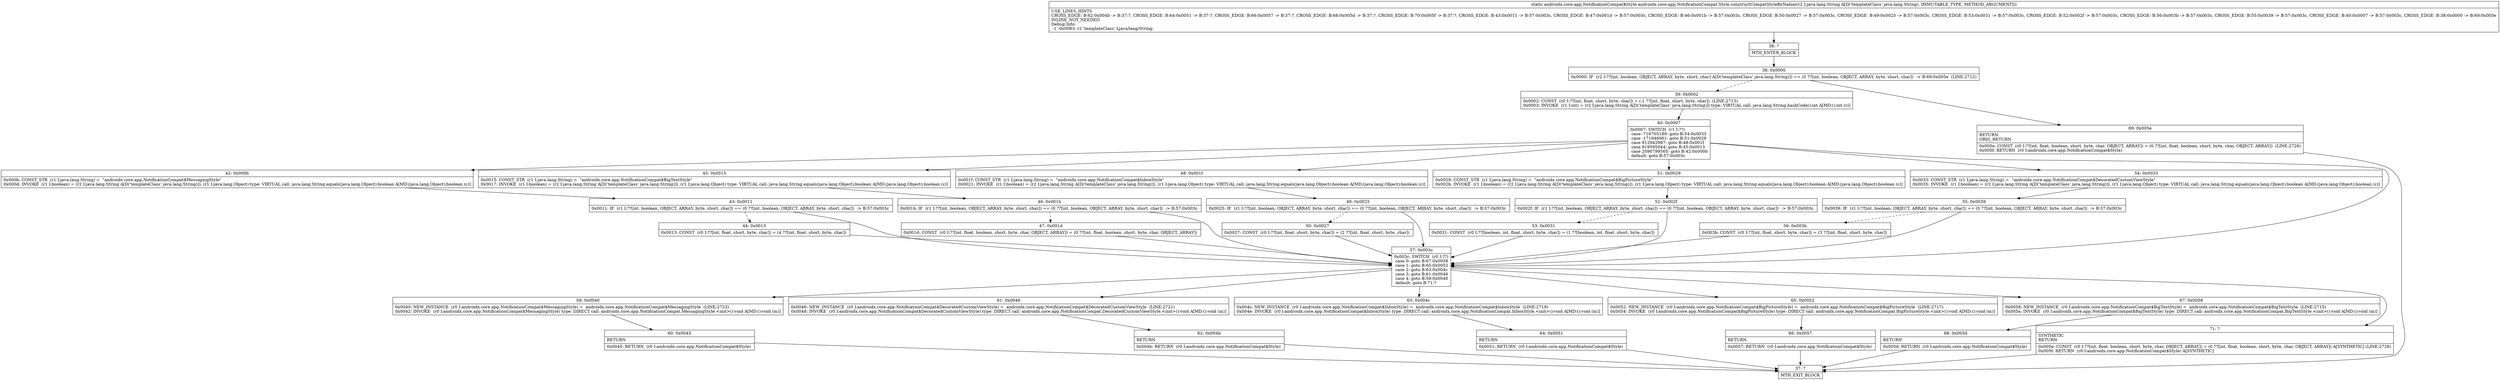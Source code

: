 digraph "CFG forandroidx.core.app.NotificationCompat.Style.constructCompatStyleByName(Ljava\/lang\/String;)Landroidx\/core\/app\/NotificationCompat$Style;" {
Node_36 [shape=record,label="{36\:\ ?|MTH_ENTER_BLOCK\l}"];
Node_38 [shape=record,label="{38\:\ 0x0000|0x0000: IF  (r2 I:??[int, boolean, OBJECT, ARRAY, byte, short, char] A[D('templateClass' java.lang.String)]) == (0 ??[int, boolean, OBJECT, ARRAY, byte, short, char])  \-\> B:69:0x005e  (LINE:2712)\l}"];
Node_39 [shape=record,label="{39\:\ 0x0002|0x0002: CONST  (r0 I:??[int, float, short, byte, char]) = (\-1 ??[int, float, short, byte, char])  (LINE:2713)\l0x0003: INVOKE  (r1 I:int) = (r2 I:java.lang.String A[D('templateClass' java.lang.String)]) type: VIRTUAL call: java.lang.String.hashCode():int A[MD:():int (c)]\l}"];
Node_40 [shape=record,label="{40\:\ 0x0007|0x0007: SWITCH  (r1 I:??)\l case \-716705180: goto B:54:0x0033\l case \-171946061: goto B:51:0x0029\l case 912942987: goto B:48:0x001f\l case 919595044: goto B:45:0x0015\l case 2090799565: goto B:42:0x000b\l default: goto B:57:0x003c \l}"];
Node_42 [shape=record,label="{42\:\ 0x000b|0x000b: CONST_STR  (r1 I:java.lang.String) =  \"androidx.core.app.NotificationCompat$MessagingStyle\" \l0x000d: INVOKE  (r1 I:boolean) = (r2 I:java.lang.String A[D('templateClass' java.lang.String)]), (r1 I:java.lang.Object) type: VIRTUAL call: java.lang.String.equals(java.lang.Object):boolean A[MD:(java.lang.Object):boolean (c)]\l}"];
Node_43 [shape=record,label="{43\:\ 0x0011|0x0011: IF  (r1 I:??[int, boolean, OBJECT, ARRAY, byte, short, char]) == (0 ??[int, boolean, OBJECT, ARRAY, byte, short, char])  \-\> B:57:0x003c \l}"];
Node_44 [shape=record,label="{44\:\ 0x0013|0x0013: CONST  (r0 I:??[int, float, short, byte, char]) = (4 ??[int, float, short, byte, char]) \l}"];
Node_45 [shape=record,label="{45\:\ 0x0015|0x0015: CONST_STR  (r1 I:java.lang.String) =  \"androidx.core.app.NotificationCompat$BigTextStyle\" \l0x0017: INVOKE  (r1 I:boolean) = (r2 I:java.lang.String A[D('templateClass' java.lang.String)]), (r1 I:java.lang.Object) type: VIRTUAL call: java.lang.String.equals(java.lang.Object):boolean A[MD:(java.lang.Object):boolean (c)]\l}"];
Node_46 [shape=record,label="{46\:\ 0x001b|0x001b: IF  (r1 I:??[int, boolean, OBJECT, ARRAY, byte, short, char]) == (0 ??[int, boolean, OBJECT, ARRAY, byte, short, char])  \-\> B:57:0x003c \l}"];
Node_47 [shape=record,label="{47\:\ 0x001d|0x001d: CONST  (r0 I:??[int, float, boolean, short, byte, char, OBJECT, ARRAY]) = (0 ??[int, float, boolean, short, byte, char, OBJECT, ARRAY]) \l}"];
Node_48 [shape=record,label="{48\:\ 0x001f|0x001f: CONST_STR  (r1 I:java.lang.String) =  \"androidx.core.app.NotificationCompat$InboxStyle\" \l0x0021: INVOKE  (r1 I:boolean) = (r2 I:java.lang.String A[D('templateClass' java.lang.String)]), (r1 I:java.lang.Object) type: VIRTUAL call: java.lang.String.equals(java.lang.Object):boolean A[MD:(java.lang.Object):boolean (c)]\l}"];
Node_49 [shape=record,label="{49\:\ 0x0025|0x0025: IF  (r1 I:??[int, boolean, OBJECT, ARRAY, byte, short, char]) == (0 ??[int, boolean, OBJECT, ARRAY, byte, short, char])  \-\> B:57:0x003c \l}"];
Node_50 [shape=record,label="{50\:\ 0x0027|0x0027: CONST  (r0 I:??[int, float, short, byte, char]) = (2 ??[int, float, short, byte, char]) \l}"];
Node_51 [shape=record,label="{51\:\ 0x0029|0x0029: CONST_STR  (r1 I:java.lang.String) =  \"androidx.core.app.NotificationCompat$BigPictureStyle\" \l0x002b: INVOKE  (r1 I:boolean) = (r2 I:java.lang.String A[D('templateClass' java.lang.String)]), (r1 I:java.lang.Object) type: VIRTUAL call: java.lang.String.equals(java.lang.Object):boolean A[MD:(java.lang.Object):boolean (c)]\l}"];
Node_52 [shape=record,label="{52\:\ 0x002f|0x002f: IF  (r1 I:??[int, boolean, OBJECT, ARRAY, byte, short, char]) == (0 ??[int, boolean, OBJECT, ARRAY, byte, short, char])  \-\> B:57:0x003c \l}"];
Node_53 [shape=record,label="{53\:\ 0x0031|0x0031: CONST  (r0 I:??[boolean, int, float, short, byte, char]) = (1 ??[boolean, int, float, short, byte, char]) \l}"];
Node_54 [shape=record,label="{54\:\ 0x0033|0x0033: CONST_STR  (r1 I:java.lang.String) =  \"androidx.core.app.NotificationCompat$DecoratedCustomViewStyle\" \l0x0035: INVOKE  (r1 I:boolean) = (r2 I:java.lang.String A[D('templateClass' java.lang.String)]), (r1 I:java.lang.Object) type: VIRTUAL call: java.lang.String.equals(java.lang.Object):boolean A[MD:(java.lang.Object):boolean (c)]\l}"];
Node_55 [shape=record,label="{55\:\ 0x0039|0x0039: IF  (r1 I:??[int, boolean, OBJECT, ARRAY, byte, short, char]) == (0 ??[int, boolean, OBJECT, ARRAY, byte, short, char])  \-\> B:57:0x003c \l}"];
Node_56 [shape=record,label="{56\:\ 0x003b|0x003b: CONST  (r0 I:??[int, float, short, byte, char]) = (3 ??[int, float, short, byte, char]) \l}"];
Node_57 [shape=record,label="{57\:\ 0x003c|0x003c: SWITCH  (r0 I:??)\l case 0: goto B:67:0x0058\l case 1: goto B:65:0x0052\l case 2: goto B:63:0x004c\l case 3: goto B:61:0x0046\l case 4: goto B:59:0x0040\l default: goto B:71:? \l}"];
Node_59 [shape=record,label="{59\:\ 0x0040|0x0040: NEW_INSTANCE  (r0 I:androidx.core.app.NotificationCompat$MessagingStyle) =  androidx.core.app.NotificationCompat$MessagingStyle  (LINE:2723)\l0x0042: INVOKE  (r0 I:androidx.core.app.NotificationCompat$MessagingStyle) type: DIRECT call: androidx.core.app.NotificationCompat.MessagingStyle.\<init\>():void A[MD:():void (m)]\l}"];
Node_60 [shape=record,label="{60\:\ 0x0045|RETURN\l|0x0045: RETURN  (r0 I:androidx.core.app.NotificationCompat$Style) \l}"];
Node_37 [shape=record,label="{37\:\ ?|MTH_EXIT_BLOCK\l}"];
Node_61 [shape=record,label="{61\:\ 0x0046|0x0046: NEW_INSTANCE  (r0 I:androidx.core.app.NotificationCompat$DecoratedCustomViewStyle) =  androidx.core.app.NotificationCompat$DecoratedCustomViewStyle  (LINE:2721)\l0x0048: INVOKE  (r0 I:androidx.core.app.NotificationCompat$DecoratedCustomViewStyle) type: DIRECT call: androidx.core.app.NotificationCompat.DecoratedCustomViewStyle.\<init\>():void A[MD:():void (m)]\l}"];
Node_62 [shape=record,label="{62\:\ 0x004b|RETURN\l|0x004b: RETURN  (r0 I:androidx.core.app.NotificationCompat$Style) \l}"];
Node_63 [shape=record,label="{63\:\ 0x004c|0x004c: NEW_INSTANCE  (r0 I:androidx.core.app.NotificationCompat$InboxStyle) =  androidx.core.app.NotificationCompat$InboxStyle  (LINE:2719)\l0x004e: INVOKE  (r0 I:androidx.core.app.NotificationCompat$InboxStyle) type: DIRECT call: androidx.core.app.NotificationCompat.InboxStyle.\<init\>():void A[MD:():void (m)]\l}"];
Node_64 [shape=record,label="{64\:\ 0x0051|RETURN\l|0x0051: RETURN  (r0 I:androidx.core.app.NotificationCompat$Style) \l}"];
Node_65 [shape=record,label="{65\:\ 0x0052|0x0052: NEW_INSTANCE  (r0 I:androidx.core.app.NotificationCompat$BigPictureStyle) =  androidx.core.app.NotificationCompat$BigPictureStyle  (LINE:2717)\l0x0054: INVOKE  (r0 I:androidx.core.app.NotificationCompat$BigPictureStyle) type: DIRECT call: androidx.core.app.NotificationCompat.BigPictureStyle.\<init\>():void A[MD:():void (m)]\l}"];
Node_66 [shape=record,label="{66\:\ 0x0057|RETURN\l|0x0057: RETURN  (r0 I:androidx.core.app.NotificationCompat$Style) \l}"];
Node_67 [shape=record,label="{67\:\ 0x0058|0x0058: NEW_INSTANCE  (r0 I:androidx.core.app.NotificationCompat$BigTextStyle) =  androidx.core.app.NotificationCompat$BigTextStyle  (LINE:2715)\l0x005a: INVOKE  (r0 I:androidx.core.app.NotificationCompat$BigTextStyle) type: DIRECT call: androidx.core.app.NotificationCompat.BigTextStyle.\<init\>():void A[MD:():void (m)]\l}"];
Node_68 [shape=record,label="{68\:\ 0x005d|RETURN\l|0x005d: RETURN  (r0 I:androidx.core.app.NotificationCompat$Style) \l}"];
Node_71 [shape=record,label="{71\:\ ?|SYNTHETIC\lRETURN\l|0x005e: CONST  (r0 I:??[int, float, boolean, short, byte, char, OBJECT, ARRAY]) = (0 ??[int, float, boolean, short, byte, char, OBJECT, ARRAY]) A[SYNTHETIC] (LINE:2726)\l0x005f: RETURN  (r0 I:androidx.core.app.NotificationCompat$Style) A[SYNTHETIC]\l}"];
Node_69 [shape=record,label="{69\:\ 0x005e|RETURN\lORIG_RETURN\l|0x005e: CONST  (r0 I:??[int, float, boolean, short, byte, char, OBJECT, ARRAY]) = (0 ??[int, float, boolean, short, byte, char, OBJECT, ARRAY])  (LINE:2726)\l0x005f: RETURN  (r0 I:androidx.core.app.NotificationCompat$Style) \l}"];
MethodNode[shape=record,label="{static androidx.core.app.NotificationCompat$Style androidx.core.app.NotificationCompat.Style.constructCompatStyleByName((r2 I:java.lang.String A[D('templateClass' java.lang.String), IMMUTABLE_TYPE, METHOD_ARGUMENT]))  | USE_LINES_HINTS\lCROSS_EDGE: B:62:0x004b \-\> B:37:?, CROSS_EDGE: B:64:0x0051 \-\> B:37:?, CROSS_EDGE: B:66:0x0057 \-\> B:37:?, CROSS_EDGE: B:68:0x005d \-\> B:37:?, CROSS_EDGE: B:70:0x005f \-\> B:37:?, CROSS_EDGE: B:43:0x0011 \-\> B:57:0x003c, CROSS_EDGE: B:47:0x001d \-\> B:57:0x003c, CROSS_EDGE: B:46:0x001b \-\> B:57:0x003c, CROSS_EDGE: B:50:0x0027 \-\> B:57:0x003c, CROSS_EDGE: B:49:0x0025 \-\> B:57:0x003c, CROSS_EDGE: B:53:0x0031 \-\> B:57:0x003c, CROSS_EDGE: B:52:0x002f \-\> B:57:0x003c, CROSS_EDGE: B:56:0x003b \-\> B:57:0x003c, CROSS_EDGE: B:55:0x0039 \-\> B:57:0x003c, CROSS_EDGE: B:40:0x0007 \-\> B:57:0x003c, CROSS_EDGE: B:38:0x0000 \-\> B:69:0x005e\lINLINE_NOT_NEEDED\lDebug Info:\l  \-1 \-0x0083: r2 'templateClass' Ljava\/lang\/String;\l}"];
MethodNode -> Node_36;Node_36 -> Node_38;
Node_38 -> Node_39[style=dashed];
Node_38 -> Node_69;
Node_39 -> Node_40;
Node_40 -> Node_42;
Node_40 -> Node_45;
Node_40 -> Node_48;
Node_40 -> Node_51;
Node_40 -> Node_54;
Node_40 -> Node_57;
Node_42 -> Node_43;
Node_43 -> Node_44[style=dashed];
Node_43 -> Node_57;
Node_44 -> Node_57;
Node_45 -> Node_46;
Node_46 -> Node_47[style=dashed];
Node_46 -> Node_57;
Node_47 -> Node_57;
Node_48 -> Node_49;
Node_49 -> Node_50[style=dashed];
Node_49 -> Node_57;
Node_50 -> Node_57;
Node_51 -> Node_52;
Node_52 -> Node_53[style=dashed];
Node_52 -> Node_57;
Node_53 -> Node_57;
Node_54 -> Node_55;
Node_55 -> Node_56[style=dashed];
Node_55 -> Node_57;
Node_56 -> Node_57;
Node_57 -> Node_59;
Node_57 -> Node_61;
Node_57 -> Node_63;
Node_57 -> Node_65;
Node_57 -> Node_67;
Node_57 -> Node_71;
Node_59 -> Node_60;
Node_60 -> Node_37;
Node_61 -> Node_62;
Node_62 -> Node_37;
Node_63 -> Node_64;
Node_64 -> Node_37;
Node_65 -> Node_66;
Node_66 -> Node_37;
Node_67 -> Node_68;
Node_68 -> Node_37;
Node_71 -> Node_37;
Node_69 -> Node_37;
}

